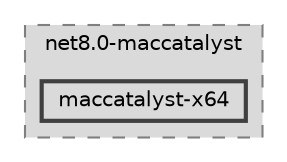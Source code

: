 digraph "obj/Debug/net8.0-maccatalyst/maccatalyst-x64"
{
 // LATEX_PDF_SIZE
  bgcolor="transparent";
  edge [fontname=Helvetica,fontsize=10,labelfontname=Helvetica,labelfontsize=10];
  node [fontname=Helvetica,fontsize=10,shape=box,height=0.2,width=0.4];
  compound=true
  subgraph clusterdir_bbf9e3e06613177d6ca253c12217fefb {
    graph [ bgcolor="#dadada", pencolor="grey50", label="net8.0-maccatalyst", fontname=Helvetica,fontsize=10 style="filled,dashed", URL="dir_bbf9e3e06613177d6ca253c12217fefb.html",tooltip=""]
  dir_fd9c114c50a42df9db434ffb8ea7b1f6 [label="maccatalyst-x64", fillcolor="#dadada", color="grey25", style="filled,bold", URL="dir_fd9c114c50a42df9db434ffb8ea7b1f6.html",tooltip=""];
  }
}
